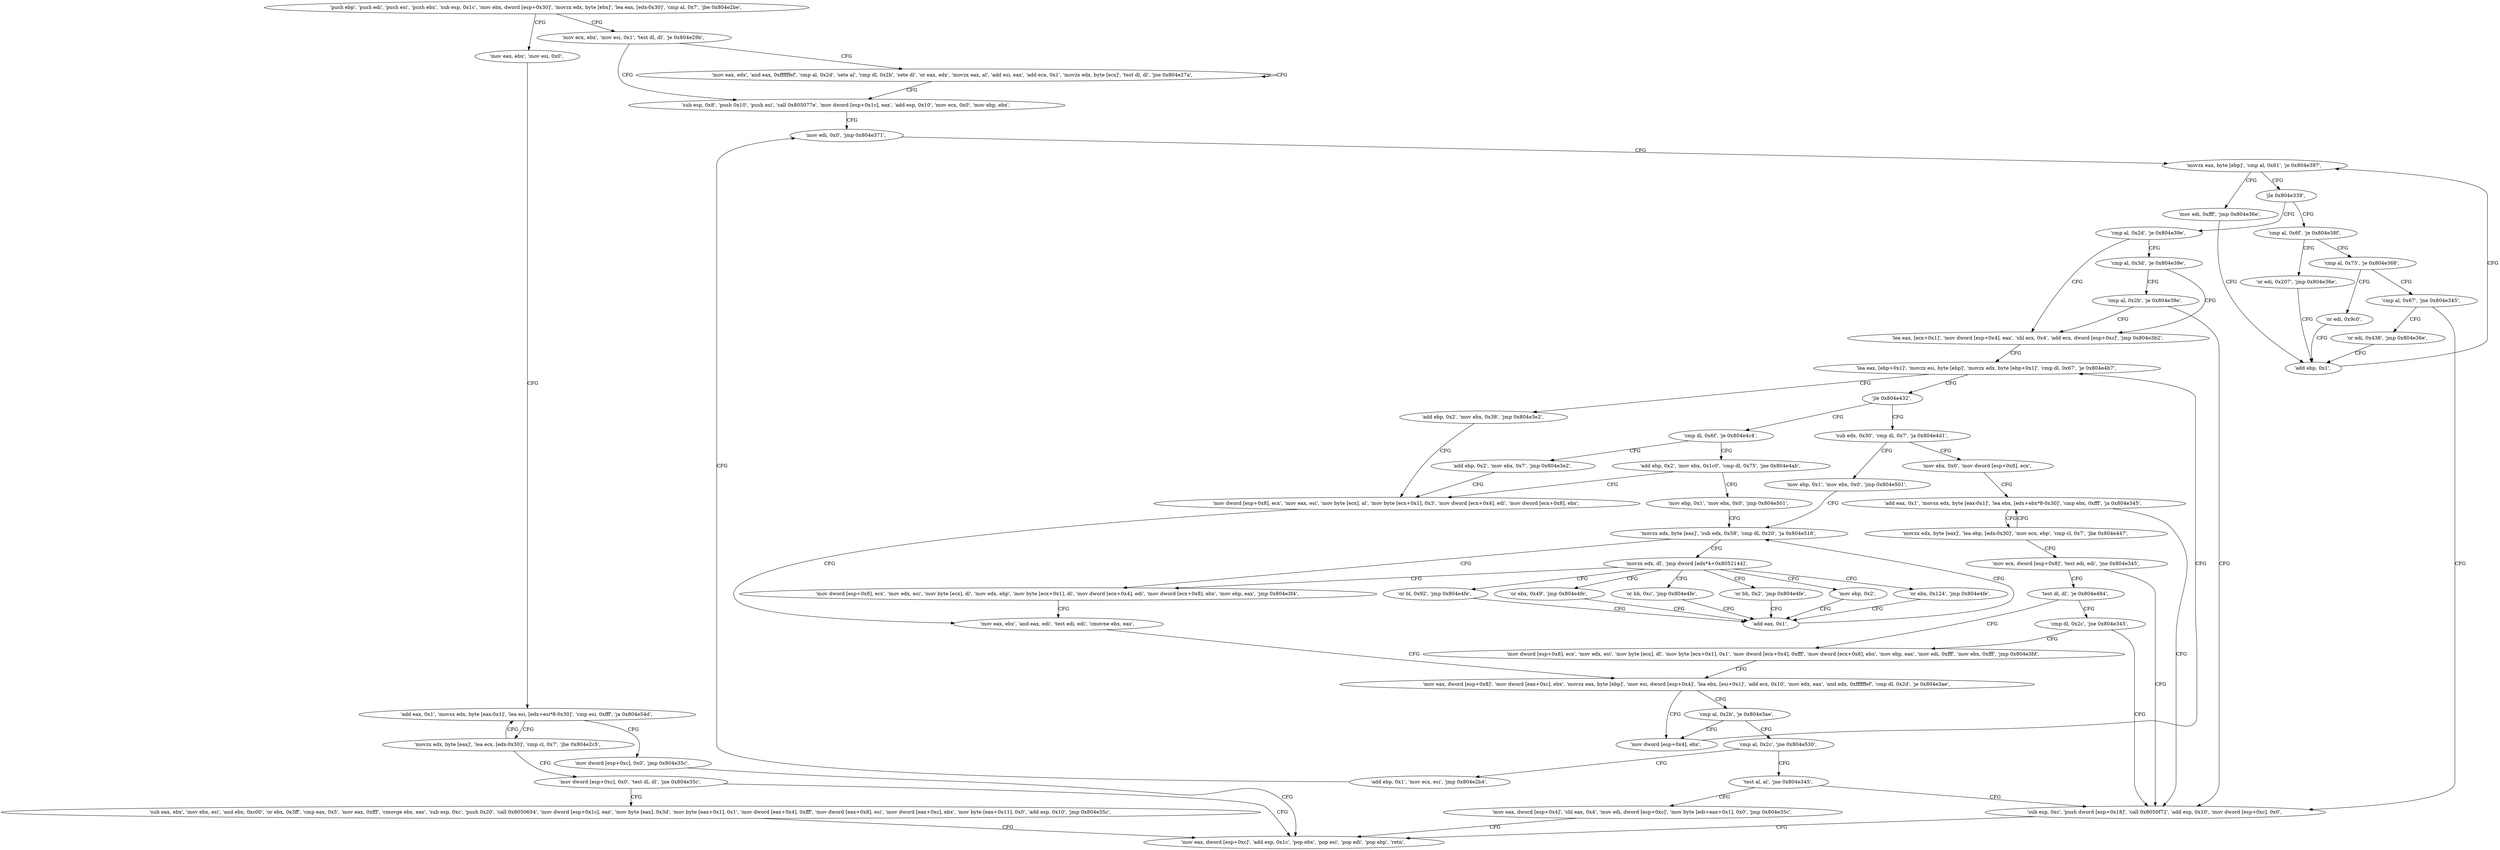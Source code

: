 digraph "func" {
"134537818" [label = "'push ebp', 'push edi', 'push esi', 'push ebx', 'sub esp, 0x1c', 'mov ebx, dword [esp+0x30]', 'movzx edx, byte [ebx]', 'lea eax, [edx-0x30]', 'cmp al, 0x7', 'jbe 0x804e2be', " ]
"134537918" [label = "'mov eax, ebx', 'mov esi, 0x0', " ]
"134537839" [label = "'mov ecx, ebx', 'mov esi, 0x1', 'test dl, dl', 'je 0x804e29b', " ]
"134537925" [label = "'add eax, 0x1', 'movsx edx, byte [eax-0x1]', 'lea esi, [edx+esi*8-0x30]', 'cmp esi, 0xfff', 'ja 0x804e54d', " ]
"134537883" [label = "'sub esp, 0x8', 'push 0x10', 'push esi', 'call 0x805077e', 'mov dword [esp+0x1c], eax', 'add esp, 0x10', 'mov ecx, 0x0', 'mov ebp, ebx', " ]
"134537850" [label = "'mov eax, edx', 'and eax, 0xffffffef', 'cmp al, 0x2d', 'sete al', 'cmp dl, 0x2b', 'sete dl', 'or eax, edx', 'movzx eax, al', 'add esi, eax', 'add ecx, 0x1', 'movzx edx, byte [ecx]', 'test dl, dl', 'jne 0x804e27a', " ]
"134538573" [label = "'mov dword [esp+0xc], 0x0', 'jmp 0x804e35c', " ]
"134538076" [label = "'mov eax, dword [esp+0xc]', 'add esp, 0x1c', 'pop ebx', 'pop esi', 'pop edi', 'pop ebp', 'retn', " ]
"134537948" [label = "'movzx edx, byte [eax]', 'lea ecx, [edx-0x30]', 'cmp cl, 0x7', 'jbe 0x804e2c5', " ]
"134537959" [label = "'mov dword [esp+0xc], 0x0', 'test dl, dl', 'jne 0x804e35c', " ]
"134537908" [label = "'mov edi, 0x0', 'jmp 0x804e371', " ]
"134537971" [label = "'sub eax, ebx', 'mov ebx, esi', 'and ebx, 0xc00', 'or ebx, 0x3ff', 'cmp eax, 0x5', 'mov eax, 0xfff', 'cmovge ebx, eax', 'sub esp, 0xc', 'push 0x20', 'call 0x8050654', 'mov dword [esp+0x1c], eax', 'mov byte [eax], 0x3d', 'mov byte [eax+0x1], 0x1', 'mov dword [eax+0x4], 0xfff', 'mov dword [eax+0x8], esi', 'mov dword [eax+0xc], ebx', 'mov byte [eax+0x11], 0x0', 'add esp, 0x10', 'jmp 0x804e35c', " ]
"134538097" [label = "'movzx eax, byte [ebp]', 'cmp al, 0x61', 'je 0x804e397', " ]
"134538135" [label = "'mov edi, 0xfff', 'jmp 0x804e36e', " ]
"134538105" [label = "'jle 0x804e339', " ]
"134538094" [label = "'add ebp, 0x1', " ]
"134538041" [label = "'cmp al, 0x2d', 'je 0x804e39e', " ]
"134538107" [label = "'cmp al, 0x6f', 'je 0x804e38f', " ]
"134538142" [label = "'lea eax, [ecx+0x1]', 'mov dword [esp+0x4], eax', 'shl ecx, 0x4', 'add ecx, dword [esp+0xc]', 'jmp 0x804e3b2', " ]
"134538045" [label = "'cmp al, 0x3d', 'je 0x804e39e', " ]
"134538127" [label = "'or edi, 0x207', 'jmp 0x804e36e', " ]
"134538111" [label = "'cmp al, 0x75', 'je 0x804e368', " ]
"134538162" [label = "'lea eax, [ebp+0x1]', 'movzx esi, byte [ebp]', 'movzx edx, byte [ebp+0x1]', 'cmp dl, 0x67', 'je 0x804e4b7', " ]
"134538049" [label = "'cmp al, 0x2b', 'je 0x804e39e', " ]
"134538088" [label = "'or edi, 0x9c0', " ]
"134538115" [label = "'cmp al, 0x67', 'jne 0x804e345', " ]
"134538423" [label = "'add ebp, 0x2', 'mov ebx, 0x38', 'jmp 0x804e3e2', " ]
"134538182" [label = "'jle 0x804e432', " ]
"134538053" [label = "'sub esp, 0xc', 'push dword [esp+0x18]', 'call 0x8050f72', 'add esp, 0x10', 'mov dword [esp+0xc], 0x0', " ]
"134538119" [label = "'or edi, 0x438', 'jmp 0x804e36e', " ]
"134538210" [label = "'mov dword [esp+0x8], ecx', 'mov eax, esi', 'mov byte [ecx], al', 'mov byte [ecx+0x1], 0x3', 'mov dword [ecx+0x4], edi', 'mov dword [ecx+0x8], ebx', " ]
"134538290" [label = "'sub edx, 0x30', 'cmp dl, 0x7', 'ja 0x804e4d1', " ]
"134538184" [label = "'cmp dl, 0x6f', 'je 0x804e4c4', " ]
"134538228" [label = "'mov eax, ebx', 'and eax, edi', 'test edi, edi', 'cmovne ebx, eax', " ]
"134538449" [label = "'mov ebp, 0x1', 'mov ebx, 0x0', 'jmp 0x804e501', " ]
"134538302" [label = "'mov ebx, 0x0', 'mov dword [esp+0x8], ecx', " ]
"134538436" [label = "'add ebp, 0x2', 'mov ebx, 0x7', 'jmp 0x804e3e2', " ]
"134538193" [label = "'add ebp, 0x2', 'mov ebx, 0x1c0', 'cmp dl, 0x75', 'jne 0x804e4ab', " ]
"134538158" [label = "'mov dword [esp+0x4], ebx', " ]
"134538268" [label = "'cmp al, 0x2b', 'je 0x804e3ae', " ]
"134538272" [label = "'cmp al, 0x2c', 'jne 0x804e530', " ]
"134538497" [label = "'movzx edx, byte [eax]', 'sub edx, 0x58', 'cmp dl, 0x20', 'ja 0x804e516', " ]
"134538311" [label = "'add eax, 0x1', 'movsx edx, byte [eax-0x1]', 'lea ebx, [edx+ebx*8-0x30]', 'cmp ebx, 0xfff', 'ja 0x804e345', " ]
"134538411" [label = "'mov ebp, 0x1', 'mov ebx, 0x0', 'jmp 0x804e501', " ]
"134538544" [label = "'test al, al', 'jne 0x804e345', " ]
"134538280" [label = "'add ebp, 0x1', 'mov ecx, esi', 'jmp 0x804e2b4', " ]
"134538518" [label = "'mov dword [esp+0x8], ecx', 'mov edx, esi', 'mov byte [ecx], dl', 'mov edx, ebp', 'mov byte [ecx+0x1], dl', 'mov dword [ecx+0x4], edi', 'mov dword [ecx+0x8], ebx', 'mov ebp, eax', 'jmp 0x804e3f4', " ]
"134538508" [label = "'movzx edx, dl', 'jmp dword [edx*4+0x8052144]', " ]
"134538334" [label = "'movzx edx, byte [eax]', 'lea ebp, [edx-0x30]', 'mov ecx, ebp', 'cmp cl, 0x7', 'jbe 0x804e447', " ]
"134538347" [label = "'mov ecx, dword [esp+0x8]', 'test edi, edi', 'jne 0x804e345', " ]
"134538552" [label = "'mov eax, dword [esp+0x4]', 'shl eax, 0x4', 'mov edi, dword [esp+0xc]', 'mov byte [edi+eax+0x1], 0x0', 'jmp 0x804e35c', " ]
"134538461" [label = "'or ebx, 0x124', 'jmp 0x804e4fe', " ]
"134538469" [label = "'or bl, 0x92', 'jmp 0x804e4fe', " ]
"134538474" [label = "'or ebx, 0x49', 'jmp 0x804e4fe', " ]
"134538479" [label = "'or bh, 0xc', 'jmp 0x804e4fe', " ]
"134538484" [label = "'or bh, 0x2', 'jmp 0x804e4fe', " ]
"134538489" [label = "'mov ebp, 0x2', " ]
"134538359" [label = "'test dl, dl', 'je 0x804e484', " ]
"134538237" [label = "'mov eax, dword [esp+0x8]', 'mov dword [eax+0xc], ebx', 'movzx eax, byte [ebp]', 'mov esi, dword [esp+0x4]', 'lea ebx, [esi+0x1]', 'add ecx, 0x10', 'mov edx, eax', 'and edx, 0xffffffef', 'cmp dl, 0x2d', 'je 0x804e3ae', " ]
"134538494" [label = "'add eax, 0x1', " ]
"134538372" [label = "'mov dword [esp+0x8], ecx', 'mov edx, esi', 'mov byte [ecx], dl', 'mov byte [ecx+0x1], 0x1', 'mov dword [ecx+0x4], 0xfff', 'mov dword [ecx+0x8], ebx', 'mov ebp, eax', 'mov edi, 0xfff', 'mov ebx, 0xfff', 'jmp 0x804e3fd', " ]
"134538363" [label = "'cmp dl, 0x2c', 'jne 0x804e345', " ]
"134537818" -> "134537918" [ label = "CFG" ]
"134537818" -> "134537839" [ label = "CFG" ]
"134537918" -> "134537925" [ label = "CFG" ]
"134537839" -> "134537883" [ label = "CFG" ]
"134537839" -> "134537850" [ label = "CFG" ]
"134537925" -> "134538573" [ label = "CFG" ]
"134537925" -> "134537948" [ label = "CFG" ]
"134537883" -> "134537908" [ label = "CFG" ]
"134537850" -> "134537850" [ label = "CFG" ]
"134537850" -> "134537883" [ label = "CFG" ]
"134538573" -> "134538076" [ label = "CFG" ]
"134537948" -> "134537925" [ label = "CFG" ]
"134537948" -> "134537959" [ label = "CFG" ]
"134537959" -> "134538076" [ label = "CFG" ]
"134537959" -> "134537971" [ label = "CFG" ]
"134537908" -> "134538097" [ label = "CFG" ]
"134537971" -> "134538076" [ label = "CFG" ]
"134538097" -> "134538135" [ label = "CFG" ]
"134538097" -> "134538105" [ label = "CFG" ]
"134538135" -> "134538094" [ label = "CFG" ]
"134538105" -> "134538041" [ label = "CFG" ]
"134538105" -> "134538107" [ label = "CFG" ]
"134538094" -> "134538097" [ label = "CFG" ]
"134538041" -> "134538142" [ label = "CFG" ]
"134538041" -> "134538045" [ label = "CFG" ]
"134538107" -> "134538127" [ label = "CFG" ]
"134538107" -> "134538111" [ label = "CFG" ]
"134538142" -> "134538162" [ label = "CFG" ]
"134538045" -> "134538142" [ label = "CFG" ]
"134538045" -> "134538049" [ label = "CFG" ]
"134538127" -> "134538094" [ label = "CFG" ]
"134538111" -> "134538088" [ label = "CFG" ]
"134538111" -> "134538115" [ label = "CFG" ]
"134538162" -> "134538423" [ label = "CFG" ]
"134538162" -> "134538182" [ label = "CFG" ]
"134538049" -> "134538142" [ label = "CFG" ]
"134538049" -> "134538053" [ label = "CFG" ]
"134538088" -> "134538094" [ label = "CFG" ]
"134538115" -> "134538053" [ label = "CFG" ]
"134538115" -> "134538119" [ label = "CFG" ]
"134538423" -> "134538210" [ label = "CFG" ]
"134538182" -> "134538290" [ label = "CFG" ]
"134538182" -> "134538184" [ label = "CFG" ]
"134538053" -> "134538076" [ label = "CFG" ]
"134538119" -> "134538094" [ label = "CFG" ]
"134538210" -> "134538228" [ label = "CFG" ]
"134538290" -> "134538449" [ label = "CFG" ]
"134538290" -> "134538302" [ label = "CFG" ]
"134538184" -> "134538436" [ label = "CFG" ]
"134538184" -> "134538193" [ label = "CFG" ]
"134538228" -> "134538237" [ label = "CFG" ]
"134538449" -> "134538497" [ label = "CFG" ]
"134538302" -> "134538311" [ label = "CFG" ]
"134538436" -> "134538210" [ label = "CFG" ]
"134538193" -> "134538411" [ label = "CFG" ]
"134538193" -> "134538210" [ label = "CFG" ]
"134538158" -> "134538162" [ label = "CFG" ]
"134538268" -> "134538158" [ label = "CFG" ]
"134538268" -> "134538272" [ label = "CFG" ]
"134538272" -> "134538544" [ label = "CFG" ]
"134538272" -> "134538280" [ label = "CFG" ]
"134538497" -> "134538518" [ label = "CFG" ]
"134538497" -> "134538508" [ label = "CFG" ]
"134538311" -> "134538053" [ label = "CFG" ]
"134538311" -> "134538334" [ label = "CFG" ]
"134538411" -> "134538497" [ label = "CFG" ]
"134538544" -> "134538053" [ label = "CFG" ]
"134538544" -> "134538552" [ label = "CFG" ]
"134538280" -> "134537908" [ label = "CFG" ]
"134538518" -> "134538228" [ label = "CFG" ]
"134538508" -> "134538461" [ label = "CFG" ]
"134538508" -> "134538469" [ label = "CFG" ]
"134538508" -> "134538474" [ label = "CFG" ]
"134538508" -> "134538479" [ label = "CFG" ]
"134538508" -> "134538484" [ label = "CFG" ]
"134538508" -> "134538489" [ label = "CFG" ]
"134538508" -> "134538518" [ label = "CFG" ]
"134538334" -> "134538311" [ label = "CFG" ]
"134538334" -> "134538347" [ label = "CFG" ]
"134538347" -> "134538053" [ label = "CFG" ]
"134538347" -> "134538359" [ label = "CFG" ]
"134538552" -> "134538076" [ label = "CFG" ]
"134538461" -> "134538494" [ label = "CFG" ]
"134538469" -> "134538494" [ label = "CFG" ]
"134538474" -> "134538494" [ label = "CFG" ]
"134538479" -> "134538494" [ label = "CFG" ]
"134538484" -> "134538494" [ label = "CFG" ]
"134538489" -> "134538494" [ label = "CFG" ]
"134538359" -> "134538372" [ label = "CFG" ]
"134538359" -> "134538363" [ label = "CFG" ]
"134538237" -> "134538158" [ label = "CFG" ]
"134538237" -> "134538268" [ label = "CFG" ]
"134538494" -> "134538497" [ label = "CFG" ]
"134538372" -> "134538237" [ label = "CFG" ]
"134538363" -> "134538053" [ label = "CFG" ]
"134538363" -> "134538372" [ label = "CFG" ]
}
